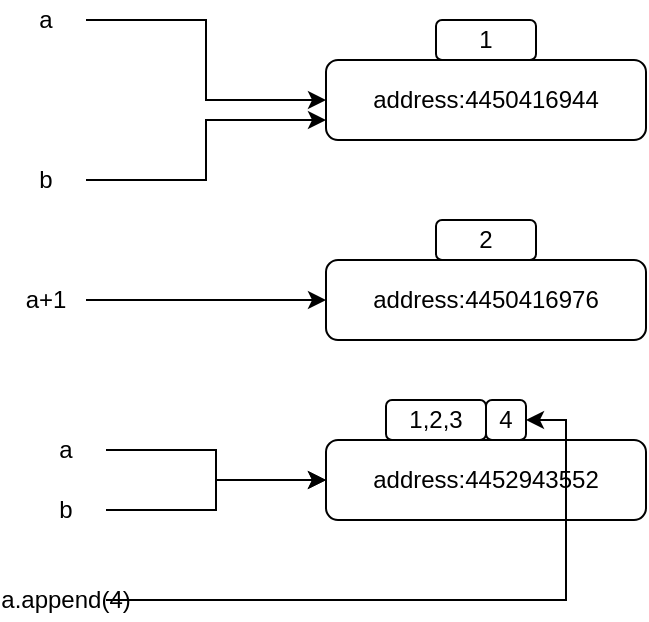 <mxfile>
    <diagram id="XDEtSvuyCQDWeBZy0abT" name="Page-1">
        <mxGraphModel dx="1226" dy="389" grid="1" gridSize="10" guides="1" tooltips="1" connect="1" arrows="1" fold="1" page="1" pageScale="1" pageWidth="827" pageHeight="1169" math="0" shadow="0">
            <root>
                <mxCell id="0"/>
                <mxCell id="1" parent="0"/>
                <mxCell id="2" value="address:4450416944" style="rounded=1;whiteSpace=wrap;html=1;" vertex="1" parent="1">
                    <mxGeometry x="370" y="190" width="160" height="40" as="geometry"/>
                </mxCell>
                <mxCell id="6" style="edgeStyle=orthogonalEdgeStyle;rounded=0;orthogonalLoop=1;jettySize=auto;html=1;entryX=0;entryY=0.5;entryDx=0;entryDy=0;" edge="1" parent="1" source="3" target="2">
                    <mxGeometry relative="1" as="geometry"/>
                </mxCell>
                <mxCell id="3" value="a" style="text;html=1;strokeColor=none;fillColor=none;align=center;verticalAlign=middle;whiteSpace=wrap;rounded=0;" vertex="1" parent="1">
                    <mxGeometry x="210" y="160" width="40" height="20" as="geometry"/>
                </mxCell>
                <mxCell id="8" style="edgeStyle=orthogonalEdgeStyle;rounded=0;orthogonalLoop=1;jettySize=auto;html=1;entryX=0;entryY=0.75;entryDx=0;entryDy=0;" edge="1" parent="1" source="7" target="2">
                    <mxGeometry relative="1" as="geometry"/>
                </mxCell>
                <mxCell id="7" value="b" style="text;html=1;strokeColor=none;fillColor=none;align=center;verticalAlign=middle;whiteSpace=wrap;rounded=0;" vertex="1" parent="1">
                    <mxGeometry x="210" y="240" width="40" height="20" as="geometry"/>
                </mxCell>
                <mxCell id="9" value="address:4450416976" style="rounded=1;whiteSpace=wrap;html=1;" vertex="1" parent="1">
                    <mxGeometry x="370" y="290" width="160" height="40" as="geometry"/>
                </mxCell>
                <mxCell id="11" style="edgeStyle=orthogonalEdgeStyle;rounded=0;orthogonalLoop=1;jettySize=auto;html=1;entryX=0;entryY=0.5;entryDx=0;entryDy=0;" edge="1" parent="1" source="10" target="9">
                    <mxGeometry relative="1" as="geometry"/>
                </mxCell>
                <mxCell id="10" value="a+1" style="text;html=1;strokeColor=none;fillColor=none;align=center;verticalAlign=middle;whiteSpace=wrap;rounded=0;" vertex="1" parent="1">
                    <mxGeometry x="210" y="300" width="40" height="20" as="geometry"/>
                </mxCell>
                <mxCell id="12" value="1" style="rounded=1;whiteSpace=wrap;html=1;" vertex="1" parent="1">
                    <mxGeometry x="425" y="170" width="50" height="20" as="geometry"/>
                </mxCell>
                <mxCell id="13" value="2" style="rounded=1;whiteSpace=wrap;html=1;" vertex="1" parent="1">
                    <mxGeometry x="425" y="270" width="50" height="20" as="geometry"/>
                </mxCell>
                <mxCell id="15" value="address:4452943552" style="rounded=1;whiteSpace=wrap;html=1;" vertex="1" parent="1">
                    <mxGeometry x="370" y="380" width="160" height="40" as="geometry"/>
                </mxCell>
                <mxCell id="18" style="edgeStyle=orthogonalEdgeStyle;rounded=0;orthogonalLoop=1;jettySize=auto;html=1;entryX=0;entryY=0.5;entryDx=0;entryDy=0;" edge="1" parent="1" source="16" target="15">
                    <mxGeometry relative="1" as="geometry"/>
                </mxCell>
                <mxCell id="16" value="a" style="text;html=1;strokeColor=none;fillColor=none;align=center;verticalAlign=middle;whiteSpace=wrap;rounded=0;" vertex="1" parent="1">
                    <mxGeometry x="220" y="375" width="40" height="20" as="geometry"/>
                </mxCell>
                <mxCell id="19" style="edgeStyle=orthogonalEdgeStyle;rounded=0;orthogonalLoop=1;jettySize=auto;html=1;entryX=0;entryY=0.5;entryDx=0;entryDy=0;" edge="1" parent="1" source="17" target="15">
                    <mxGeometry relative="1" as="geometry"/>
                </mxCell>
                <mxCell id="17" value="b" style="text;html=1;strokeColor=none;fillColor=none;align=center;verticalAlign=middle;whiteSpace=wrap;rounded=0;" vertex="1" parent="1">
                    <mxGeometry x="220" y="405" width="40" height="20" as="geometry"/>
                </mxCell>
                <mxCell id="26" style="edgeStyle=orthogonalEdgeStyle;rounded=0;orthogonalLoop=1;jettySize=auto;html=1;entryX=1;entryY=0.5;entryDx=0;entryDy=0;" edge="1" parent="1" source="20" target="25">
                    <mxGeometry relative="1" as="geometry"/>
                </mxCell>
                <mxCell id="20" value="a.append(4)" style="text;html=1;strokeColor=none;fillColor=none;align=center;verticalAlign=middle;whiteSpace=wrap;rounded=0;" vertex="1" parent="1">
                    <mxGeometry x="220" y="450" width="40" height="20" as="geometry"/>
                </mxCell>
                <mxCell id="24" value="1,2,3" style="rounded=1;whiteSpace=wrap;html=1;" vertex="1" parent="1">
                    <mxGeometry x="400" y="360" width="50" height="20" as="geometry"/>
                </mxCell>
                <mxCell id="25" value="4" style="rounded=1;whiteSpace=wrap;html=1;" vertex="1" parent="1">
                    <mxGeometry x="450" y="360" width="20" height="20" as="geometry"/>
                </mxCell>
            </root>
        </mxGraphModel>
    </diagram>
</mxfile>